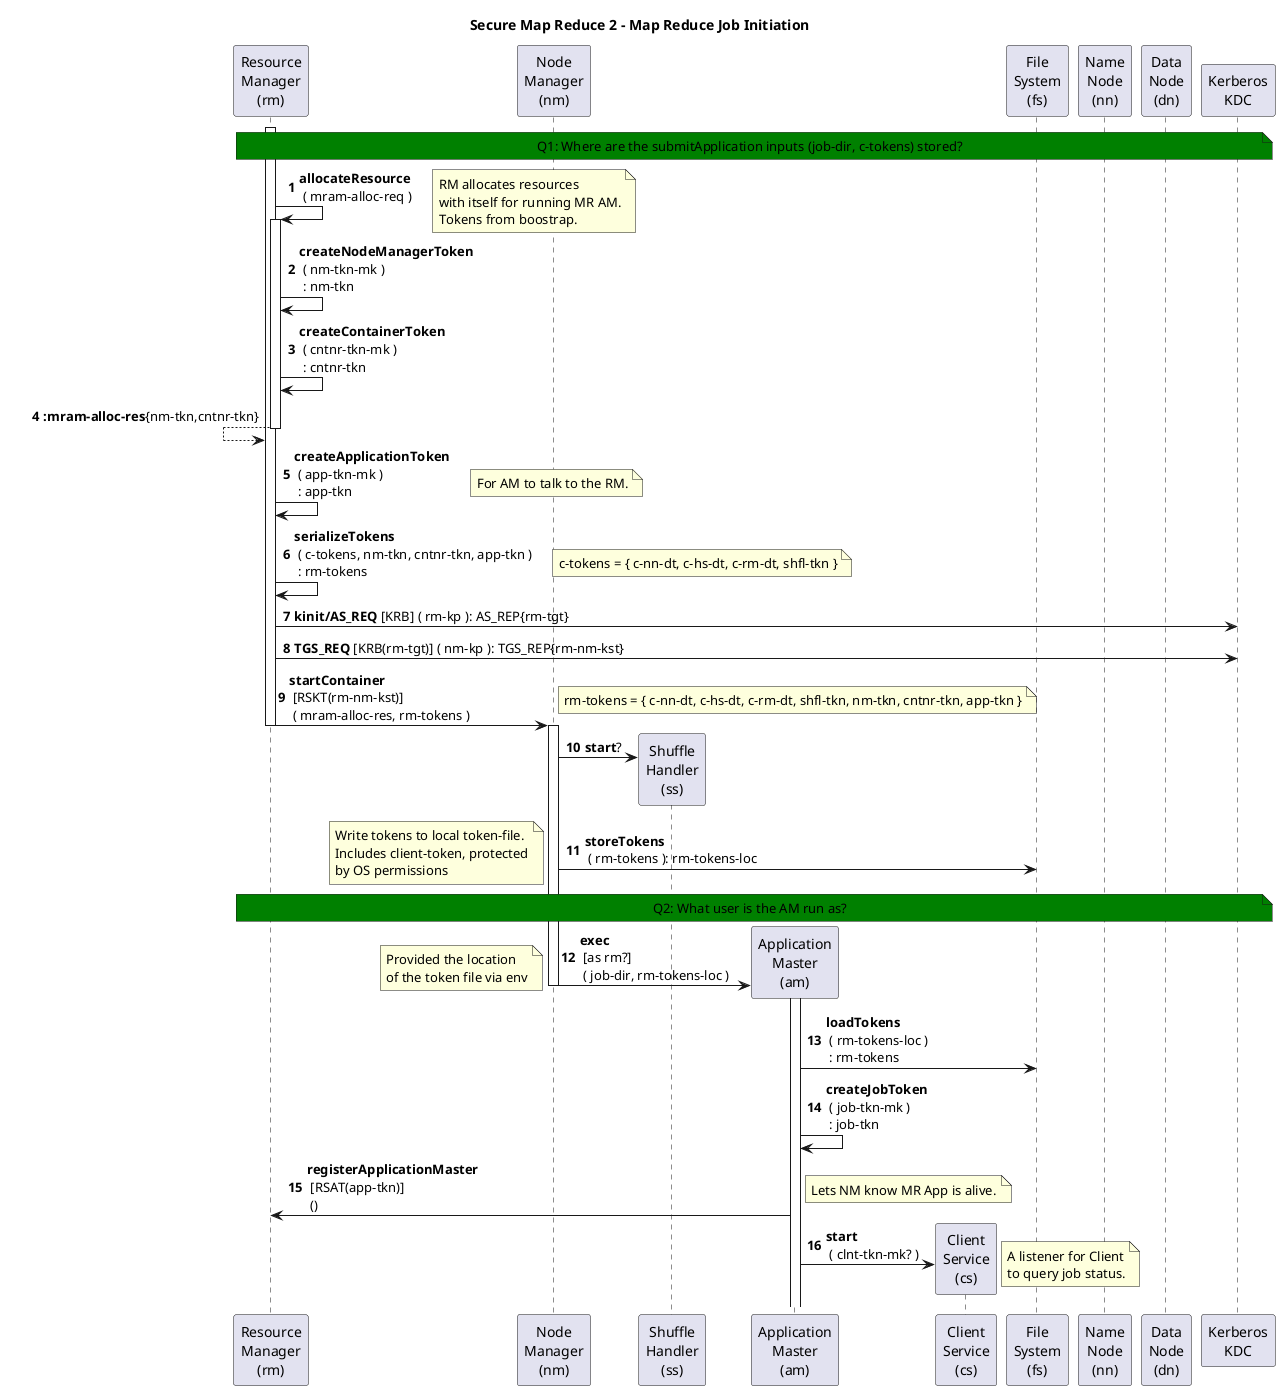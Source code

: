 @startuml
title Secure Map Reduce 2 - Map Reduce Job Initiation
autonumber
'hide footbox

'participant "Client\n(c)" as C
participant "Resource\nManager\n(rm)" as RM
'participant "History\nServer\n(hs)" as HS
participant "Node\nManager\n(nm)" as NM
participant "Shuffle\nHandler\n(ss)" as SS
participant "Application\nMaster\n(am)" as AM
participant "Client\nService\n(cs)" as CS
'participant "Application\nContainer\n(ac)" as AC #red
'participant "Task\n(t)" as T #orange
participant "File\nSystem\n(fs)" as FS
participant "Name\nNode\n(nn)" as NN
participant "Data\nNode\n(dn)" as DN
participant "Kerberos\nKDC" as KDC

'note over RM,DN #green: QUESTION ?

note over RM,KDC #green: Q1: Where are the submitApplication inputs (job-dir, c-tokens) stored?

 activate RM
'1
RM->RM: <b>allocateResource\n ( mram-alloc-req )
  note right: RM allocates resources\nwith itself for running MR AM.\nTokens from boostrap.

  activate RM

'2
RM->RM: <b>createNodeManagerToken\n ( nm-tkn-mk )\n : nm-tkn

'3
RM->RM: <b>createContainerToken\n ( cntnr-tkn-mk )\n : cntnr-tkn

'4
RM<--RM: <b>:mram-alloc-res</b>{nm-tkn,cntnr-tkn}

  deactivate RM

'5
RM->RM: <b>createApplicationToken\n ( app-tkn-mk )\n : app-tkn
  note right: For AM to talk to the RM.

'6
RM->RM: <b>serializeTokens\n ( c-tokens, nm-tkn, cntnr-tkn, app-tkn )\n : rm-tokens
  note right: c-tokens = { c-nn-dt, c-hs-dt, c-rm-dt, shfl-tkn }

'7
RM->KDC: <b>kinit/AS_REQ</b> [KRB] ( rm-kp ): AS_REP{rm-tgt}

'8
RM->KDC: <b>TGS_REQ</b> [KRB(rm-tgt)] ( nm-kp ): TGS_REP{rm-nm-kst}

'9
RM->NM: <b>startContainer\n [RSKT(rm-nm-kst)]\n ( mram-alloc-res, rm-tokens )
  note right: rm-tokens = { c-nn-dt, c-hs-dt, c-rm-dt, shfl-tkn, nm-tkn, cntnr-tkn, app-tkn }

  deactivate RM
  activate NM

'10
  create SS
NM->SS: <b>start</b>?

'11
NM->FS: <b>storeTokens\n ( rm-tokens ): rm-tokens-loc
  note left: Write tokens to local token-file.\nIncludes client-token, protected\nby OS permissions
  create AM

note over RM,KDC #green: Q2: What user is the AM run as?

'12
NM->AM: <b>exec\n [as rm?]\n ( job-dir, rm-tokens-loc )
  activate AM
  note left: Provided the location\nof the token file via env

  deactivate NM

'13
AM->FS: <b>loadTokens\n ( rm-tokens-loc )\n : rm-tokens

'14
AM->AM: <b>createJobToken\n ( job-tkn-mk )\n : job-tkn

'15
AM->RM: <b>registerApplicationMaster\n [RSAT(app-tkn)]\n ()
  note right: Lets NM know MR App is alive.

'16
  create CS
AM->CS: <b>start</b>\n ( clnt-tkn-mk? )
  note right: A listener for Client\nto query job status.

'AM uses the app token provided in the token file.
'This token file has user-only read perms.
'The AM then starts and RPC listener (client-service) for the client to talk to the client-app
'client-service is protected by the client-secret
'job-client polls RM and finds it running
'job-client switches to polling client-service for status
'MR app creates the JobToken

@enduml